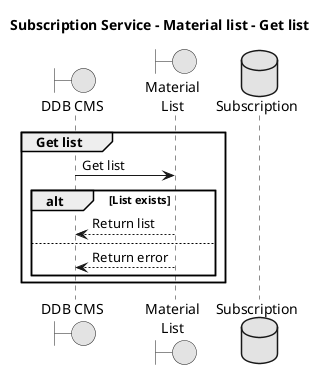 @startuml
title Subscription Service - Material list - Get list

' Removing color and border from cards
skinparam monochrome true

' Participants
boundary DDBCMS     as "DDB CMS"
boundary MatList    as "Material\nList"
database SubService as "Subscription"

group Get list

    DDBCMS	->	MatList: Get list
    
    alt List exists
        DDBCMS	<--	MatList: Return list
    else
        DDBCMS	<--	MatList: Return error
    end

end


@enduml
